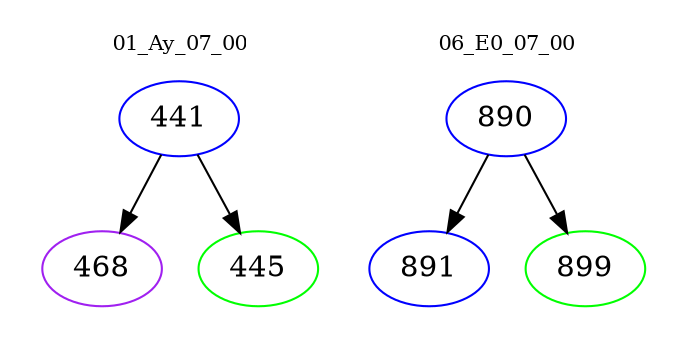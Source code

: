 digraph{
subgraph cluster_0 {
color = white
label = "01_Ay_07_00";
fontsize=10;
T0_441 [label="441", color="blue"]
T0_441 -> T0_468 [color="black"]
T0_468 [label="468", color="purple"]
T0_441 -> T0_445 [color="black"]
T0_445 [label="445", color="green"]
}
subgraph cluster_1 {
color = white
label = "06_E0_07_00";
fontsize=10;
T1_890 [label="890", color="blue"]
T1_890 -> T1_891 [color="black"]
T1_891 [label="891", color="blue"]
T1_890 -> T1_899 [color="black"]
T1_899 [label="899", color="green"]
}
}
